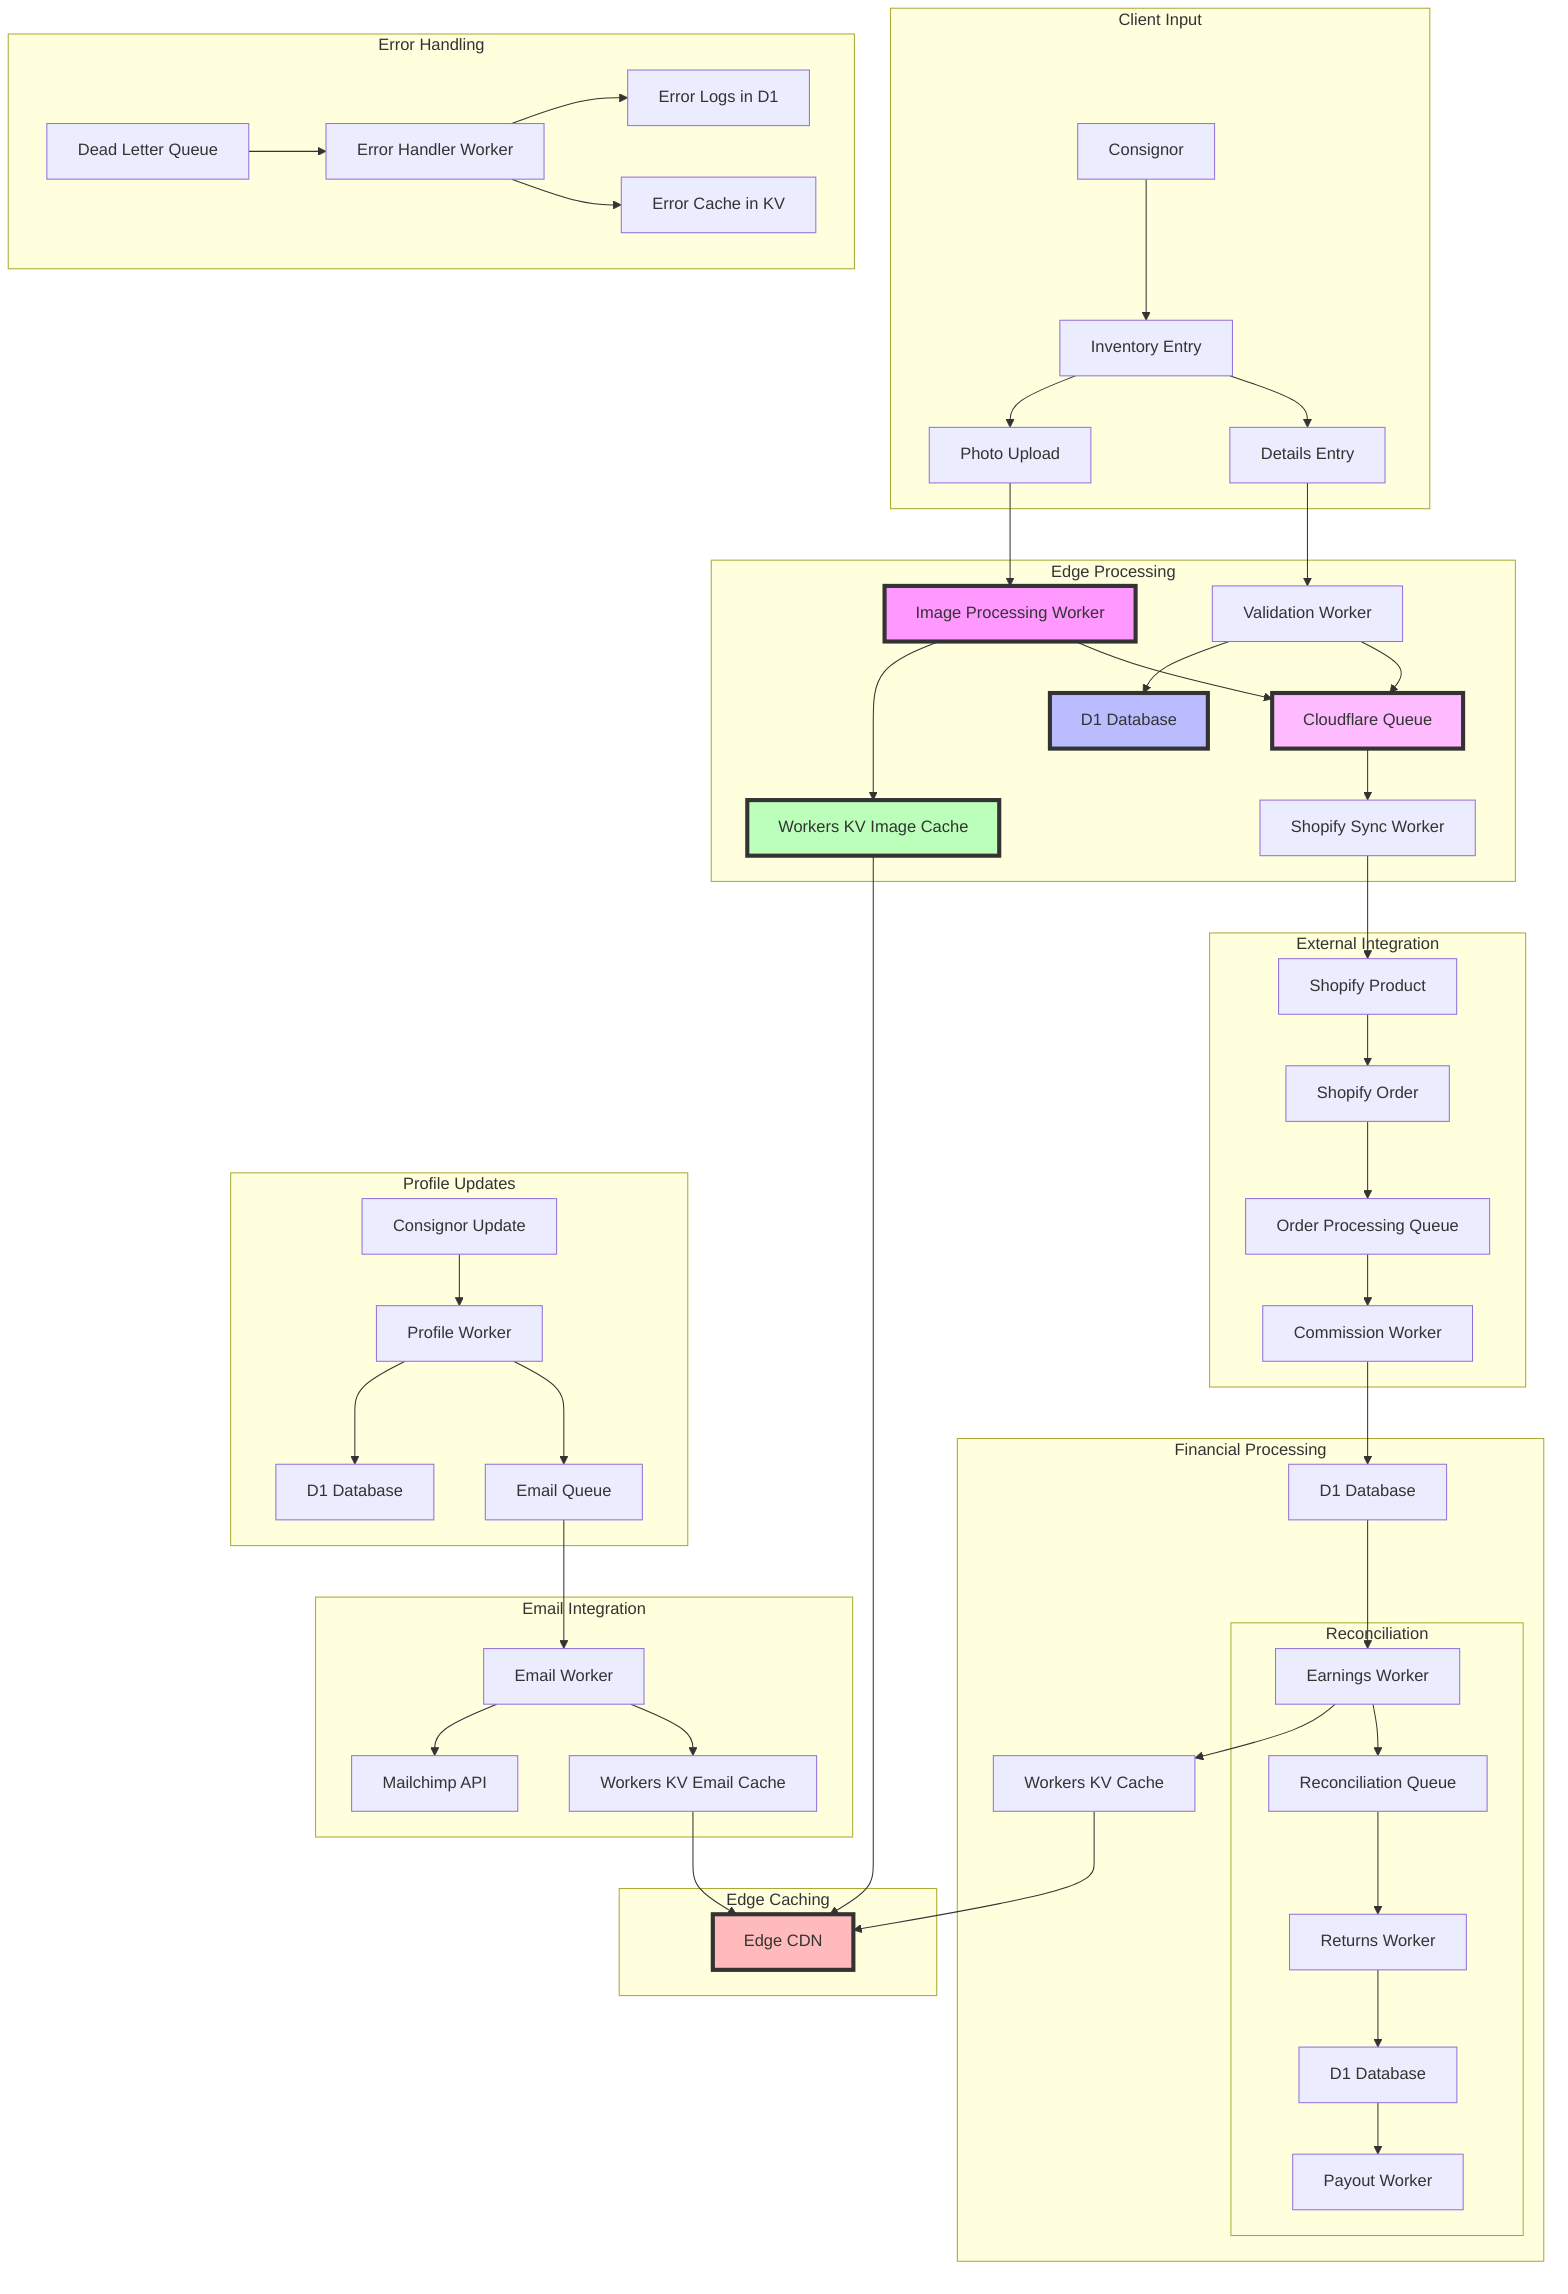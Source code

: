 graph TD
    subgraph "Client Input"
        C[Consignor] --> I[Inventory Entry]
        I --> P[Photo Upload]
        I --> D[Details Entry]
    end
    
    subgraph "Edge Processing"
        P --> W1[Image Processing Worker]
        D --> W2[Validation Worker]
        
        W1 --> KV1[Workers KV Image Cache]
        W2 --> D1A[D1 Database]
        
        W1 & W2 --> Q1[Cloudflare Queue]
        Q1 --> W3[Shopify Sync Worker]
    end
    
    subgraph "External Integration"
        W3 --> SP[Shopify Product]
        SP --> SO[Shopify Order]
        SO --> Q2[Order Processing Queue]
        Q2 --> W4[Commission Worker]
    end
    
    subgraph "Financial Processing"
        W4 --> D1B[D1 Database]
        D1B --> W5[Earnings Worker]
        W5 --> KV2[Workers KV Cache]
        
        subgraph "Reconciliation"
            W5 --> Q3[Reconciliation Queue]
            Q3 --> W6[Returns Worker]
            W6 --> D1C[D1 Database]
            D1C --> W7[Payout Worker]
        end
    end
    
    subgraph "Profile Updates"
        CU[Consignor Update] --> W8[Profile Worker]
        W8 --> D1D[D1 Database]
        W8 --> Q4[Email Queue]
    end

    subgraph "Email Integration"
        Q4 --> W9[Email Worker]
        W9 --> MC[Mailchimp API]
        W9 --> KV3[Workers KV Email Cache]
    end
    
    subgraph "Edge Caching"
        KV1 --> CDN[Edge CDN]
        KV2 --> CDN
        KV3 --> CDN
    end
    
    subgraph "Error Handling"
        Q5[Dead Letter Queue] --> W10[Error Handler Worker]
        W10 --> D1E[Error Logs in D1]
        W10 --> KV4[Error Cache in KV]
    end

    style W1 fill:#f9f,stroke:#333,stroke-width:4px
    style D1A fill:#bbf,stroke:#333,stroke-width:4px
    style KV1 fill:#bfb,stroke:#333,stroke-width:4px
    style Q1 fill:#fbf,stroke:#333,stroke-width:4px
    style CDN fill:#fbb,stroke:#333,stroke-width:4px